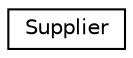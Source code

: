 digraph "Иерархия классов. Графический вид."
{
 // LATEX_PDF_SIZE
  edge [fontname="Helvetica",fontsize="10",labelfontname="Helvetica",labelfontsize="10"];
  node [fontname="Helvetica",fontsize="10",shape=record];
  rankdir="LR";
  Node0 [label="Supplier",height=0.2,width=0.4,color="black", fillcolor="white", style="filled",URL="$d1/dea/classsuppliers_1_1_supplier.html",tooltip=" "];
}
